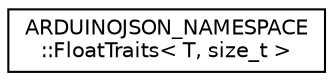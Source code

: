 digraph "Graphical Class Hierarchy"
{
 // LATEX_PDF_SIZE
  edge [fontname="Helvetica",fontsize="10",labelfontname="Helvetica",labelfontsize="10"];
  node [fontname="Helvetica",fontsize="10",shape=record];
  rankdir="LR";
  Node0 [label="ARDUINOJSON_NAMESPACE\l::FloatTraits\< T, size_t \>",height=0.2,width=0.4,color="black", fillcolor="white", style="filled",URL="$structARDUINOJSON__NAMESPACE_1_1FloatTraits.html",tooltip=" "];
}
